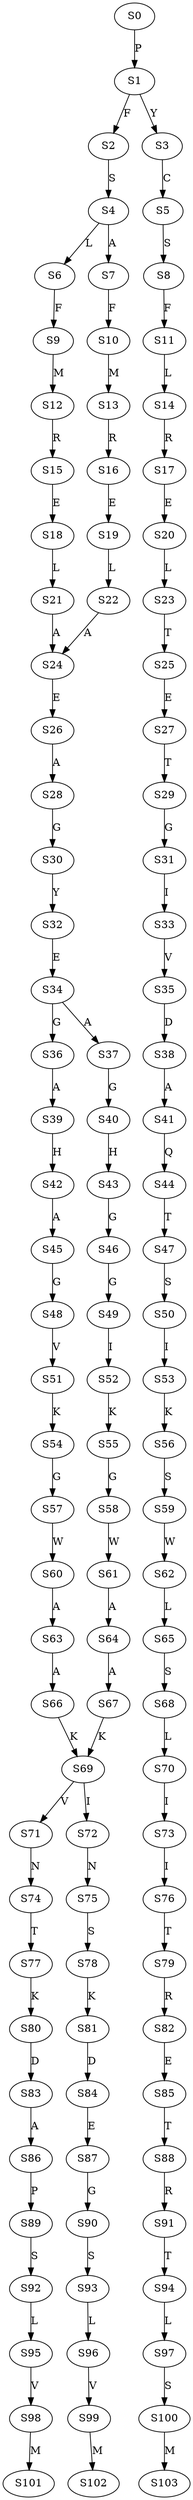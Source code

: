 strict digraph  {
	S0 -> S1 [ label = P ];
	S1 -> S2 [ label = F ];
	S1 -> S3 [ label = Y ];
	S2 -> S4 [ label = S ];
	S3 -> S5 [ label = C ];
	S4 -> S6 [ label = L ];
	S4 -> S7 [ label = A ];
	S5 -> S8 [ label = S ];
	S6 -> S9 [ label = F ];
	S7 -> S10 [ label = F ];
	S8 -> S11 [ label = F ];
	S9 -> S12 [ label = M ];
	S10 -> S13 [ label = M ];
	S11 -> S14 [ label = L ];
	S12 -> S15 [ label = R ];
	S13 -> S16 [ label = R ];
	S14 -> S17 [ label = R ];
	S15 -> S18 [ label = E ];
	S16 -> S19 [ label = E ];
	S17 -> S20 [ label = E ];
	S18 -> S21 [ label = L ];
	S19 -> S22 [ label = L ];
	S20 -> S23 [ label = L ];
	S21 -> S24 [ label = A ];
	S22 -> S24 [ label = A ];
	S23 -> S25 [ label = T ];
	S24 -> S26 [ label = E ];
	S25 -> S27 [ label = E ];
	S26 -> S28 [ label = A ];
	S27 -> S29 [ label = T ];
	S28 -> S30 [ label = G ];
	S29 -> S31 [ label = G ];
	S30 -> S32 [ label = Y ];
	S31 -> S33 [ label = I ];
	S32 -> S34 [ label = E ];
	S33 -> S35 [ label = V ];
	S34 -> S36 [ label = G ];
	S34 -> S37 [ label = A ];
	S35 -> S38 [ label = D ];
	S36 -> S39 [ label = A ];
	S37 -> S40 [ label = G ];
	S38 -> S41 [ label = A ];
	S39 -> S42 [ label = H ];
	S40 -> S43 [ label = H ];
	S41 -> S44 [ label = Q ];
	S42 -> S45 [ label = A ];
	S43 -> S46 [ label = G ];
	S44 -> S47 [ label = T ];
	S45 -> S48 [ label = G ];
	S46 -> S49 [ label = G ];
	S47 -> S50 [ label = S ];
	S48 -> S51 [ label = V ];
	S49 -> S52 [ label = I ];
	S50 -> S53 [ label = I ];
	S51 -> S54 [ label = K ];
	S52 -> S55 [ label = K ];
	S53 -> S56 [ label = K ];
	S54 -> S57 [ label = G ];
	S55 -> S58 [ label = G ];
	S56 -> S59 [ label = S ];
	S57 -> S60 [ label = W ];
	S58 -> S61 [ label = W ];
	S59 -> S62 [ label = W ];
	S60 -> S63 [ label = A ];
	S61 -> S64 [ label = A ];
	S62 -> S65 [ label = L ];
	S63 -> S66 [ label = A ];
	S64 -> S67 [ label = A ];
	S65 -> S68 [ label = S ];
	S66 -> S69 [ label = K ];
	S67 -> S69 [ label = K ];
	S68 -> S70 [ label = L ];
	S69 -> S71 [ label = V ];
	S69 -> S72 [ label = I ];
	S70 -> S73 [ label = I ];
	S71 -> S74 [ label = N ];
	S72 -> S75 [ label = N ];
	S73 -> S76 [ label = I ];
	S74 -> S77 [ label = T ];
	S75 -> S78 [ label = S ];
	S76 -> S79 [ label = T ];
	S77 -> S80 [ label = K ];
	S78 -> S81 [ label = K ];
	S79 -> S82 [ label = R ];
	S80 -> S83 [ label = D ];
	S81 -> S84 [ label = D ];
	S82 -> S85 [ label = E ];
	S83 -> S86 [ label = A ];
	S84 -> S87 [ label = E ];
	S85 -> S88 [ label = T ];
	S86 -> S89 [ label = P ];
	S87 -> S90 [ label = G ];
	S88 -> S91 [ label = R ];
	S89 -> S92 [ label = S ];
	S90 -> S93 [ label = S ];
	S91 -> S94 [ label = T ];
	S92 -> S95 [ label = L ];
	S93 -> S96 [ label = L ];
	S94 -> S97 [ label = L ];
	S95 -> S98 [ label = V ];
	S96 -> S99 [ label = V ];
	S97 -> S100 [ label = S ];
	S98 -> S101 [ label = M ];
	S99 -> S102 [ label = M ];
	S100 -> S103 [ label = M ];
}
